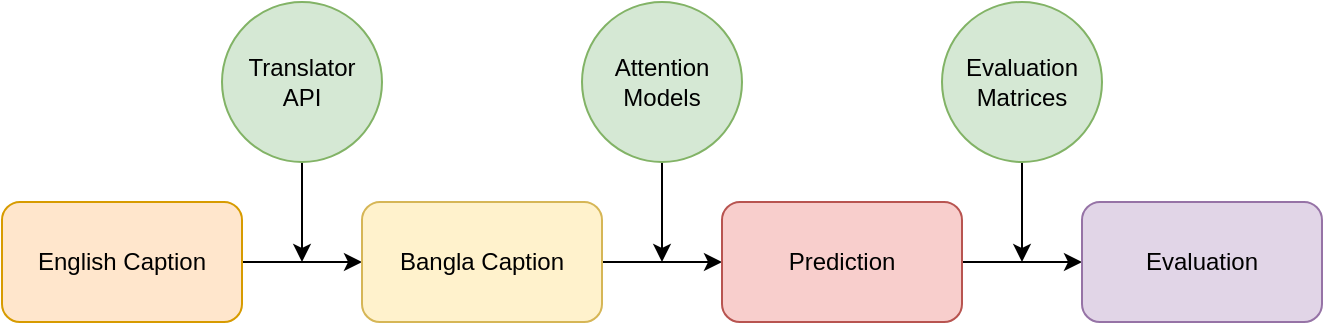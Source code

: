 <mxfile version="13.8.7" type="device"><diagram id="opmjw3OUdeeZ2qLlt2LQ" name="Page-1"><mxGraphModel dx="1038" dy="584" grid="1" gridSize="10" guides="1" tooltips="1" connect="1" arrows="1" fold="1" page="1" pageScale="1" pageWidth="850" pageHeight="1100" math="0" shadow="0"><root><mxCell id="0"/><mxCell id="1" parent="0"/><mxCell id="FyHIBgfRkEUScvCxuqhv-3" style="edgeStyle=orthogonalEdgeStyle;rounded=0;orthogonalLoop=1;jettySize=auto;html=1;exitX=1;exitY=0.5;exitDx=0;exitDy=0;entryX=0;entryY=0.5;entryDx=0;entryDy=0;" edge="1" parent="1" source="FyHIBgfRkEUScvCxuqhv-1" target="FyHIBgfRkEUScvCxuqhv-2"><mxGeometry relative="1" as="geometry"/></mxCell><mxCell id="FyHIBgfRkEUScvCxuqhv-1" value="English Caption" style="rounded=1;whiteSpace=wrap;html=1;fillColor=#ffe6cc;strokeColor=#d79b00;" vertex="1" parent="1"><mxGeometry x="70" y="240" width="120" height="60" as="geometry"/></mxCell><mxCell id="FyHIBgfRkEUScvCxuqhv-5" style="edgeStyle=orthogonalEdgeStyle;rounded=0;orthogonalLoop=1;jettySize=auto;html=1;exitX=1;exitY=0.5;exitDx=0;exitDy=0;entryX=0;entryY=0.5;entryDx=0;entryDy=0;" edge="1" parent="1" source="FyHIBgfRkEUScvCxuqhv-2" target="FyHIBgfRkEUScvCxuqhv-4"><mxGeometry relative="1" as="geometry"/></mxCell><mxCell id="FyHIBgfRkEUScvCxuqhv-2" value="Bangla Caption" style="rounded=1;whiteSpace=wrap;html=1;fillColor=#fff2cc;strokeColor=#d6b656;" vertex="1" parent="1"><mxGeometry x="250" y="240" width="120" height="60" as="geometry"/></mxCell><mxCell id="FyHIBgfRkEUScvCxuqhv-7" style="edgeStyle=orthogonalEdgeStyle;rounded=0;orthogonalLoop=1;jettySize=auto;html=1;exitX=1;exitY=0.5;exitDx=0;exitDy=0;entryX=0;entryY=0.5;entryDx=0;entryDy=0;" edge="1" parent="1" source="FyHIBgfRkEUScvCxuqhv-4" target="FyHIBgfRkEUScvCxuqhv-6"><mxGeometry relative="1" as="geometry"/></mxCell><mxCell id="FyHIBgfRkEUScvCxuqhv-4" value="Prediction" style="rounded=1;whiteSpace=wrap;html=1;fillColor=#f8cecc;strokeColor=#b85450;" vertex="1" parent="1"><mxGeometry x="430" y="240" width="120" height="60" as="geometry"/></mxCell><mxCell id="FyHIBgfRkEUScvCxuqhv-6" value="Evaluation" style="rounded=1;whiteSpace=wrap;html=1;fillColor=#e1d5e7;strokeColor=#9673a6;" vertex="1" parent="1"><mxGeometry x="610" y="240" width="120" height="60" as="geometry"/></mxCell><mxCell id="FyHIBgfRkEUScvCxuqhv-9" value="" style="edgeStyle=orthogonalEdgeStyle;rounded=0;orthogonalLoop=1;jettySize=auto;html=1;" edge="1" parent="1" source="FyHIBgfRkEUScvCxuqhv-8"><mxGeometry relative="1" as="geometry"><mxPoint x="220" y="270" as="targetPoint"/></mxGeometry></mxCell><mxCell id="FyHIBgfRkEUScvCxuqhv-8" value="Translator&lt;br&gt;API" style="ellipse;whiteSpace=wrap;html=1;fillColor=#d5e8d4;strokeColor=#82b366;" vertex="1" parent="1"><mxGeometry x="180" y="140" width="80" height="80" as="geometry"/></mxCell><mxCell id="FyHIBgfRkEUScvCxuqhv-11" style="edgeStyle=orthogonalEdgeStyle;rounded=0;orthogonalLoop=1;jettySize=auto;html=1;exitX=0.5;exitY=1;exitDx=0;exitDy=0;" edge="1" parent="1" source="FyHIBgfRkEUScvCxuqhv-10"><mxGeometry relative="1" as="geometry"><mxPoint x="400" y="270" as="targetPoint"/></mxGeometry></mxCell><mxCell id="FyHIBgfRkEUScvCxuqhv-10" value="Attention&lt;br&gt;Models" style="ellipse;whiteSpace=wrap;html=1;fillColor=#d5e8d4;strokeColor=#82b366;" vertex="1" parent="1"><mxGeometry x="360" y="140" width="80" height="80" as="geometry"/></mxCell><mxCell id="FyHIBgfRkEUScvCxuqhv-13" value="" style="edgeStyle=orthogonalEdgeStyle;rounded=0;orthogonalLoop=1;jettySize=auto;html=1;" edge="1" parent="1" source="FyHIBgfRkEUScvCxuqhv-12"><mxGeometry relative="1" as="geometry"><mxPoint x="580" y="270" as="targetPoint"/></mxGeometry></mxCell><mxCell id="FyHIBgfRkEUScvCxuqhv-12" value="Evaluation&lt;br&gt;Matrices" style="ellipse;whiteSpace=wrap;html=1;fillColor=#d5e8d4;strokeColor=#82b366;" vertex="1" parent="1"><mxGeometry x="540" y="140" width="80" height="80" as="geometry"/></mxCell></root></mxGraphModel></diagram></mxfile>